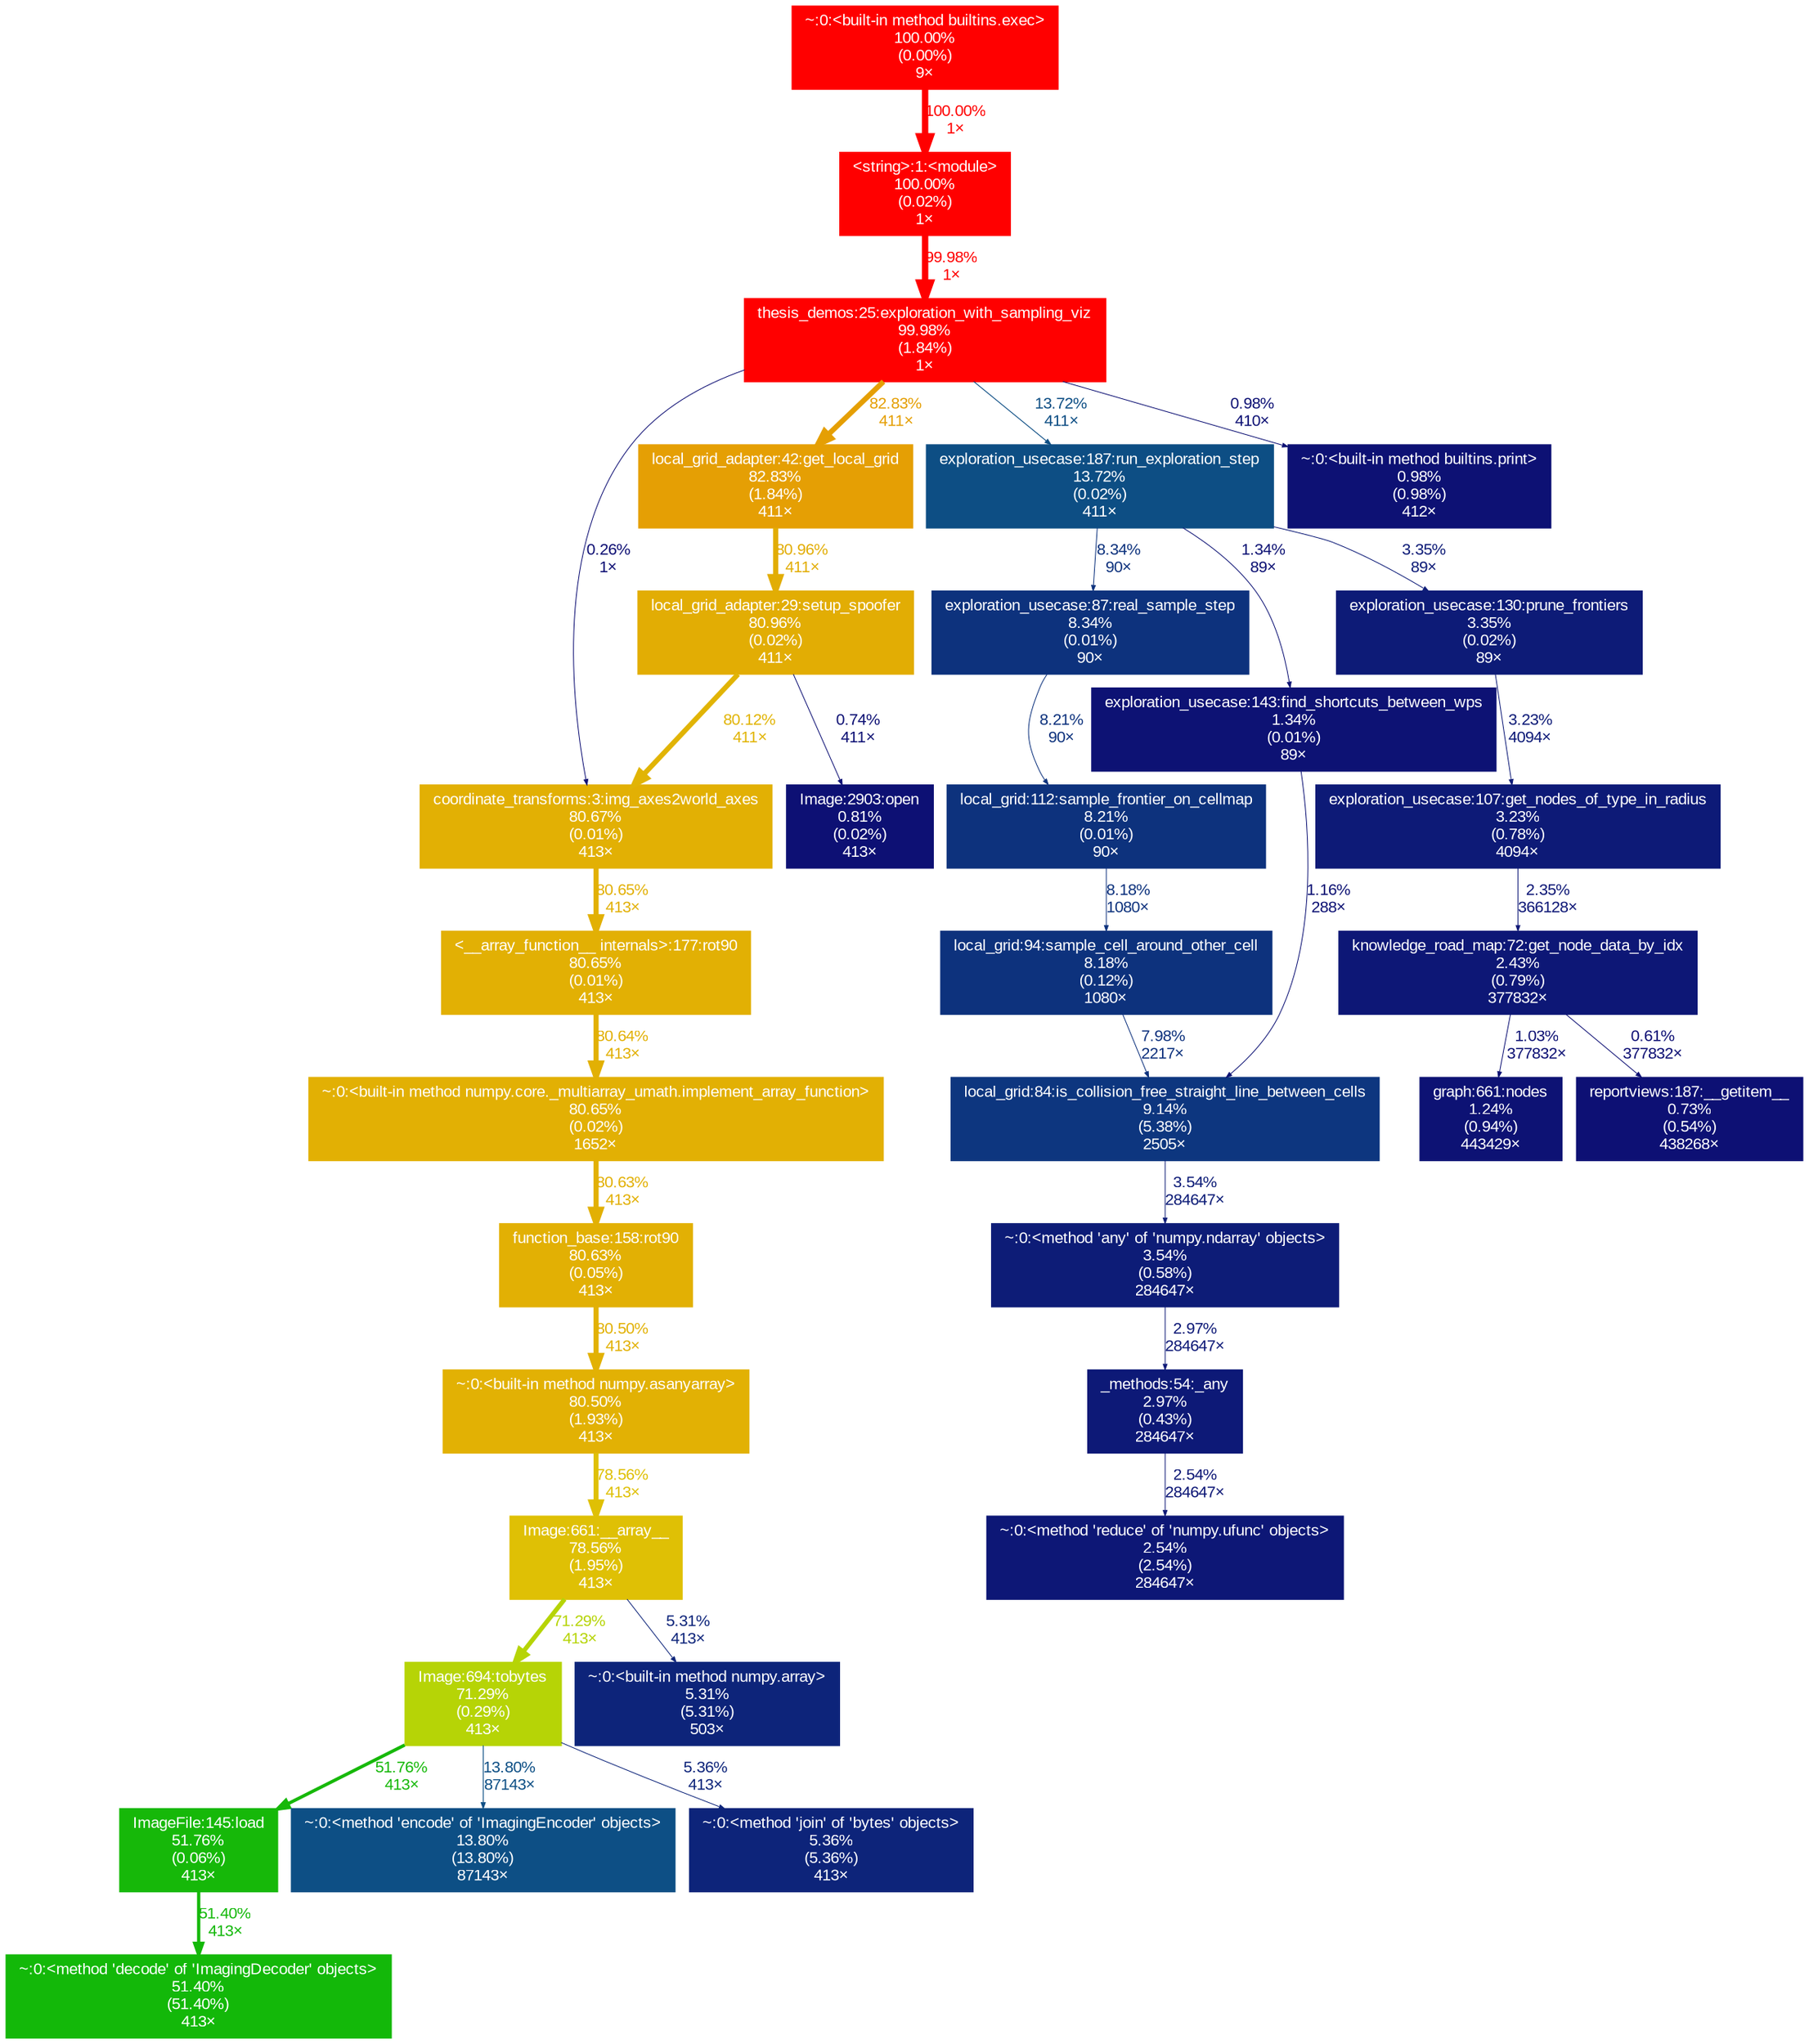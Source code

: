 digraph {
	graph [fontname=Arial, nodesep=0.125, ranksep=0.25];
	node [fontcolor=white, fontname=Arial, height=0, shape=box, style=filled, width=0];
	edge [fontname=Arial];
	71 [color="#ff0000", fontcolor="#ffffff", fontsize="10.00", label="thesis_demos:25:exploration_with_sampling_viz\n99.98%\n(1.84%)\n1×", tooltip="c:\\LOCAL_Deckard\\1_Projects\\_thesis\\thesis_demos.py"];
	71 -> 140 [arrowsize="0.35", color="#0d0e73", fontcolor="#0d0e73", fontsize="10.00", label="0.26%\n1×", labeldistance="0.50", penwidth="0.50"];
	71 -> 222 [arrowsize="0.37", color="#0d4e84", fontcolor="#0d4e84", fontsize="10.00", label="13.72%\n411×", labeldistance="0.55", penwidth="0.55"];
	71 -> 248 [arrowsize="0.91", color="#e59f04", fontcolor="#e59f04", fontsize="10.00", label="82.83%\n411×", labeldistance="3.31", penwidth="3.31"];
	71 -> 340 [arrowsize="0.35", color="#0d1174", fontcolor="#0d1174", fontsize="10.00", label="0.98%\n410×", labeldistance="0.50", penwidth="0.50"];
	72 [color="#ff0000", fontcolor="#ffffff", fontsize="10.00", label="<string>:1:<module>\n100.00%\n(0.02%)\n1×", tooltip="<string>"];
	72 -> 71 [arrowsize="1.00", color="#ff0000", fontcolor="#ff0000", fontsize="10.00", label="99.98%\n1×", labeldistance="4.00", penwidth="4.00"];
	126 [color="#0d327d", fontcolor="#ffffff", fontsize="10.00", label="local_grid:112:sample_frontier_on_cellmap\n8.21%\n(0.01%)\n90×", tooltip="c:\\LOCAL_Deckard\\1_Projects\\_thesis\\knowledge_roadmap\\entities\\local_grid.py"];
	126 -> 244 [arrowsize="0.35", color="#0d327d", fontcolor="#0d327d", fontsize="10.00", label="8.18%\n1080×", labeldistance="0.50", penwidth="0.50"];
	135 [color="#e2b004", fontcolor="#ffffff", fontsize="10.00", label="~:0:<built-in method numpy.core._multiarray_umath.implement_array_function>\n80.65%\n(0.02%)\n1652×", tooltip="~"];
	135 -> 141 [arrowsize="0.90", color="#e2b004", fontcolor="#e2b004", fontsize="10.00", label="80.63%\n413×", labeldistance="3.23", penwidth="3.23"];
	138 [color="#0d1977", fontcolor="#ffffff", fontsize="10.00", label="_methods:54:_any\n2.97%\n(0.43%)\n284647×", tooltip="C:\\Users\\houte\\Miniconda3\\envs\\thesis_env\\lib\\site-packages\\numpy\\core\\_methods.py"];
	138 -> 357 [arrowsize="0.35", color="#0d1776", fontcolor="#0d1776", fontsize="10.00", label="2.54%\n284647×", labeldistance="0.50", penwidth="0.50"];
	139 [color="#0d1c77", fontcolor="#ffffff", fontsize="10.00", label="~:0:<method 'any' of 'numpy.ndarray' objects>\n3.54%\n(0.58%)\n284647×", tooltip="~"];
	139 -> 138 [arrowsize="0.35", color="#0d1977", fontcolor="#0d1977", fontsize="10.00", label="2.97%\n284647×", labeldistance="0.50", penwidth="0.50"];
	140 [color="#e2b004", fontcolor="#ffffff", fontsize="10.00", label="coordinate_transforms:3:img_axes2world_axes\n80.67%\n(0.01%)\n413×", tooltip="c:\\LOCAL_Deckard\\1_Projects\\_thesis\\knowledge_roadmap\\utils\\coordinate_transforms.py"];
	140 -> 144 [arrowsize="0.90", color="#e2b004", fontcolor="#e2b004", fontsize="10.00", label="80.65%\n413×", labeldistance="3.23", penwidth="3.23"];
	141 [color="#e2b004", fontcolor="#ffffff", fontsize="10.00", label="function_base:158:rot90\n80.63%\n(0.05%)\n413×", tooltip="C:\\Users\\houte\\Miniconda3\\envs\\thesis_env\\lib\\site-packages\\numpy\\lib\\function_base.py"];
	141 -> 159 [arrowsize="0.90", color="#e2b104", fontcolor="#e2b104", fontsize="10.00", label="80.50%\n413×", labeldistance="3.22", penwidth="3.22"];
	144 [color="#e2b004", fontcolor="#ffffff", fontsize="10.00", label="<__array_function__ internals>:177:rot90\n80.65%\n(0.01%)\n413×", tooltip="<__array_function__ internals>"];
	144 -> 135 [arrowsize="0.90", color="#e2b004", fontcolor="#e2b004", fontsize="10.00", label="80.64%\n413×", labeldistance="3.23", penwidth="3.23"];
	148 [color="#dfc005", fontcolor="#ffffff", fontsize="10.00", label="Image:661:__array__\n78.56%\n(1.95%)\n413×", tooltip="C:\\Users\\houte\\Miniconda3\\envs\\thesis_env\\lib\\site-packages\\PIL\\Image.py"];
	148 -> 153 [arrowsize="0.84", color="#b6d406", fontcolor="#b6d406", fontsize="10.00", label="71.29%\n413×", labeldistance="2.85", penwidth="2.85"];
	148 -> 354 [arrowsize="0.35", color="#0d247a", fontcolor="#0d247a", fontsize="10.00", label="5.31%\n413×", labeldistance="0.50", penwidth="0.50"];
	149 [color="#0d1074", fontcolor="#ffffff", fontsize="10.00", label="Image:2903:open\n0.81%\n(0.02%)\n413×", tooltip="C:\\Users\\houte\\Miniconda3\\envs\\thesis_env\\lib\\site-packages\\PIL\\Image.py"];
	151 [color="#16b809", fontcolor="#ffffff", fontsize="10.00", label="ImageFile:145:load\n51.76%\n(0.06%)\n413×", tooltip="C:\\Users\\houte\\Miniconda3\\envs\\thesis_env\\lib\\site-packages\\PIL\\ImageFile.py"];
	151 -> 275 [arrowsize="0.72", color="#13b809", fontcolor="#13b809", fontsize="10.00", label="51.40%\n413×", labeldistance="2.06", penwidth="2.06"];
	153 [color="#b6d406", fontcolor="#ffffff", fontsize="10.00", label="Image:694:tobytes\n71.29%\n(0.29%)\n413×", tooltip="C:\\Users\\houte\\Miniconda3\\envs\\thesis_env\\lib\\site-packages\\PIL\\Image.py"];
	153 -> 151 [arrowsize="0.72", color="#16b809", fontcolor="#16b809", fontsize="10.00", label="51.76%\n413×", labeldistance="2.07", penwidth="2.07"];
	153 -> 278 [arrowsize="0.37", color="#0d4f85", fontcolor="#0d4f85", fontsize="10.00", label="13.80%\n87143×", labeldistance="0.55", penwidth="0.55"];
	153 -> 306 [arrowsize="0.35", color="#0d247a", fontcolor="#0d247a", fontsize="10.00", label="5.36%\n413×", labeldistance="0.50", penwidth="0.50"];
	159 [color="#e2b104", fontcolor="#ffffff", fontsize="10.00", label="~:0:<built-in method numpy.asanyarray>\n80.50%\n(1.93%)\n413×", tooltip="~"];
	159 -> 148 [arrowsize="0.89", color="#dfc005", fontcolor="#dfc005", fontsize="10.00", label="78.56%\n413×", labeldistance="3.14", penwidth="3.14"];
	171 [color="#e2ad04", fontcolor="#ffffff", fontsize="10.00", label="local_grid_adapter:29:setup_spoofer\n80.96%\n(0.02%)\n411×", tooltip="c:\\LOCAL_Deckard\\1_Projects\\_thesis\\knowledge_roadmap\\data_providers\\local_grid_adapter.py"];
	171 -> 140 [arrowsize="0.90", color="#e1b405", fontcolor="#e1b405", fontsize="10.00", label="80.12%\n411×", labeldistance="3.20", penwidth="3.20"];
	171 -> 149 [arrowsize="0.35", color="#0d1074", fontcolor="#0d1074", fontsize="10.00", label="0.74%\n411×", labeldistance="0.50", penwidth="0.50"];
	202 [color="#0d1274", fontcolor="#ffffff", fontsize="10.00", label="exploration_usecase:143:find_shortcuts_between_wps\n1.34%\n(0.01%)\n89×", tooltip="c:\\LOCAL_Deckard\\1_Projects\\_thesis\\knowledge_roadmap\\usecases\\exploration_usecase.py"];
	202 -> 242 [arrowsize="0.35", color="#0d1274", fontcolor="#0d1274", fontsize="10.00", label="1.16%\n288×", labeldistance="0.50", penwidth="0.50"];
	213 [color="#0d1274", fontcolor="#ffffff", fontsize="10.00", label="graph:661:nodes\n1.24%\n(0.94%)\n443429×", tooltip="C:\\Users\\houte\\Miniconda3\\envs\\thesis_env\\lib\\site-packages\\networkx\\classes\\graph.py"];
	215 [color="#0d1776", fontcolor="#ffffff", fontsize="10.00", label="knowledge_road_map:72:get_node_data_by_idx\n2.43%\n(0.79%)\n377832×", tooltip="c:\\LOCAL_Deckard\\1_Projects\\_thesis\\knowledge_roadmap\\entities\\knowledge_road_map.py"];
	215 -> 213 [arrowsize="0.35", color="#0d1174", fontcolor="#0d1174", fontsize="10.00", label="1.03%\n377832×", labeldistance="0.50", penwidth="0.50"];
	215 -> 230 [arrowsize="0.35", color="#0d0f74", fontcolor="#0d0f74", fontsize="10.00", label="0.61%\n377832×", labeldistance="0.50", penwidth="0.50"];
	221 [color="#0d1a77", fontcolor="#ffffff", fontsize="10.00", label="exploration_usecase:107:get_nodes_of_type_in_radius\n3.23%\n(0.78%)\n4094×", tooltip="c:\\LOCAL_Deckard\\1_Projects\\_thesis\\knowledge_roadmap\\usecases\\exploration_usecase.py"];
	221 -> 215 [arrowsize="0.35", color="#0d1776", fontcolor="#0d1776", fontsize="10.00", label="2.35%\n366128×", labeldistance="0.50", penwidth="0.50"];
	222 [color="#0d4e84", fontcolor="#ffffff", fontsize="10.00", label="exploration_usecase:187:run_exploration_step\n13.72%\n(0.02%)\n411×", tooltip="c:\\LOCAL_Deckard\\1_Projects\\_thesis\\knowledge_roadmap\\usecases\\exploration_usecase.py"];
	222 -> 202 [arrowsize="0.35", color="#0d1274", fontcolor="#0d1274", fontsize="10.00", label="1.34%\n89×", labeldistance="0.50", penwidth="0.50"];
	222 -> 236 [arrowsize="0.35", color="#0d327d", fontcolor="#0d327d", fontsize="10.00", label="8.34%\n90×", labeldistance="0.50", penwidth="0.50"];
	222 -> 237 [arrowsize="0.35", color="#0d1b77", fontcolor="#0d1b77", fontsize="10.00", label="3.35%\n89×", labeldistance="0.50", penwidth="0.50"];
	230 [color="#0d1074", fontcolor="#ffffff", fontsize="10.00", label="reportviews:187:__getitem__\n0.73%\n(0.54%)\n438268×", tooltip="C:\\Users\\houte\\Miniconda3\\envs\\thesis_env\\lib\\site-packages\\networkx\\classes\\reportviews.py"];
	236 [color="#0d327d", fontcolor="#ffffff", fontsize="10.00", label="exploration_usecase:87:real_sample_step\n8.34%\n(0.01%)\n90×", tooltip="c:\\LOCAL_Deckard\\1_Projects\\_thesis\\knowledge_roadmap\\usecases\\exploration_usecase.py"];
	236 -> 126 [arrowsize="0.35", color="#0d327d", fontcolor="#0d327d", fontsize="10.00", label="8.21%\n90×", labeldistance="0.50", penwidth="0.50"];
	237 [color="#0d1b77", fontcolor="#ffffff", fontsize="10.00", label="exploration_usecase:130:prune_frontiers\n3.35%\n(0.02%)\n89×", tooltip="c:\\LOCAL_Deckard\\1_Projects\\_thesis\\knowledge_roadmap\\usecases\\exploration_usecase.py"];
	237 -> 221 [arrowsize="0.35", color="#0d1a77", fontcolor="#0d1a77", fontsize="10.00", label="3.23%\n4094×", labeldistance="0.50", penwidth="0.50"];
	242 [color="#0d367f", fontcolor="#ffffff", fontsize="10.00", label="local_grid:84:is_collision_free_straight_line_between_cells\n9.14%\n(5.38%)\n2505×", tooltip="c:\\LOCAL_Deckard\\1_Projects\\_thesis\\knowledge_roadmap\\entities\\local_grid.py"];
	242 -> 139 [arrowsize="0.35", color="#0d1c77", fontcolor="#0d1c77", fontsize="10.00", label="3.54%\n284647×", labeldistance="0.50", penwidth="0.50"];
	244 [color="#0d327d", fontcolor="#ffffff", fontsize="10.00", label="local_grid:94:sample_cell_around_other_cell\n8.18%\n(0.12%)\n1080×", tooltip="c:\\LOCAL_Deckard\\1_Projects\\_thesis\\knowledge_roadmap\\entities\\local_grid.py"];
	244 -> 242 [arrowsize="0.35", color="#0d317d", fontcolor="#0d317d", fontsize="10.00", label="7.98%\n2217×", labeldistance="0.50", penwidth="0.50"];
	248 [color="#e59f04", fontcolor="#ffffff", fontsize="10.00", label="local_grid_adapter:42:get_local_grid\n82.83%\n(1.84%)\n411×", tooltip="c:\\LOCAL_Deckard\\1_Projects\\_thesis\\knowledge_roadmap\\data_providers\\local_grid_adapter.py"];
	248 -> 171 [arrowsize="0.90", color="#e2ad04", fontcolor="#e2ad04", fontsize="10.00", label="80.96%\n411×", labeldistance="3.24", penwidth="3.24"];
	252 [color="#ff0000", fontcolor="#ffffff", fontsize="10.00", label="~:0:<built-in method builtins.exec>\n100.00%\n(0.00%)\n9×", tooltip="~"];
	252 -> 72 [arrowsize="1.00", color="#ff0000", fontcolor="#ff0000", fontsize="10.00", label="100.00%\n1×", labeldistance="4.00", penwidth="4.00"];
	275 [color="#13b809", fontcolor="#ffffff", fontsize="10.00", label="~:0:<method 'decode' of 'ImagingDecoder' objects>\n51.40%\n(51.40%)\n413×", tooltip="~"];
	278 [color="#0d4f85", fontcolor="#ffffff", fontsize="10.00", label="~:0:<method 'encode' of 'ImagingEncoder' objects>\n13.80%\n(13.80%)\n87143×", tooltip="~"];
	306 [color="#0d247a", fontcolor="#ffffff", fontsize="10.00", label="~:0:<method 'join' of 'bytes' objects>\n5.36%\n(5.36%)\n413×", tooltip="~"];
	340 [color="#0d1174", fontcolor="#ffffff", fontsize="10.00", label="~:0:<built-in method builtins.print>\n0.98%\n(0.98%)\n412×", tooltip="~"];
	354 [color="#0d247a", fontcolor="#ffffff", fontsize="10.00", label="~:0:<built-in method numpy.array>\n5.31%\n(5.31%)\n503×", tooltip="~"];
	357 [color="#0d1776", fontcolor="#ffffff", fontsize="10.00", label="~:0:<method 'reduce' of 'numpy.ufunc' objects>\n2.54%\n(2.54%)\n284647×", tooltip="~"];
}
